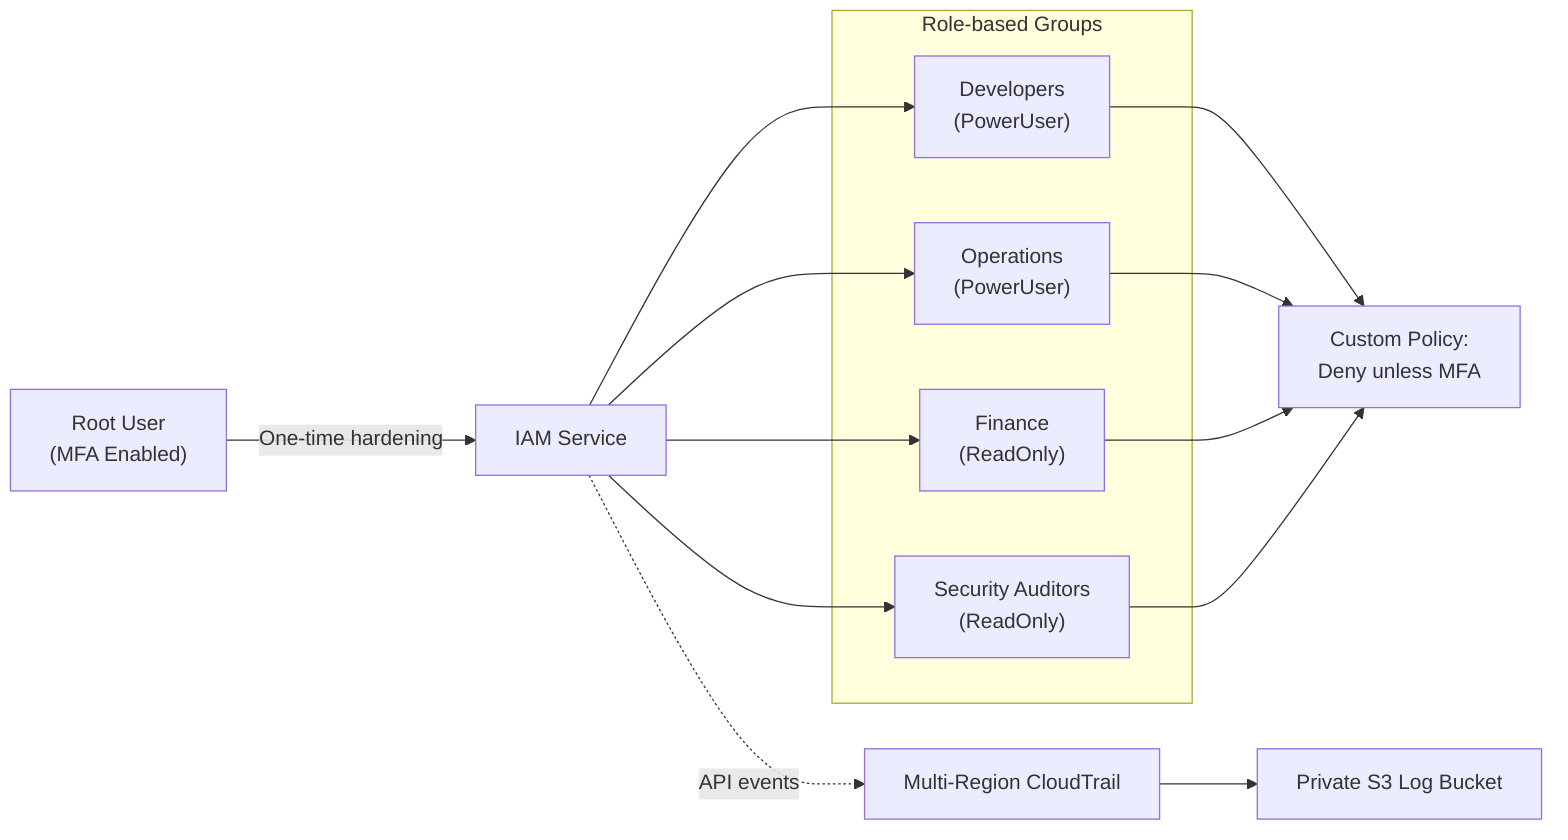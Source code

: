 flowchart LR
  %% ---------- Identity layer ----------
  Root["Root User\n(MFA Enabled)"]
  IAM["IAM Service"]
  Root -->|"One-time hardening"| IAM

  %% ---------- Role-based groups ----------
  subgraph "Role-based Groups"
    Dev["Developers\n(PowerUser)"]
    Ops["Operations\n(PowerUser)"]
    Fin["Finance\n(ReadOnly)"]
    Sec["Security Auditors\n(ReadOnly)"]
  end
  IAM --> Dev
  IAM --> Ops
  IAM --> Fin
  IAM --> Sec

  %% ---------- Policy enforcement ----------
  DenyMFA["Custom Policy:\nDeny unless MFA"]
  Dev --> DenyMFA
  Ops --> DenyMFA
  Fin --> DenyMFA
  Sec --> DenyMFA

  %% ---------- Logging layer ----------
  CloudTrail["Multi-Region CloudTrail"]
  LogBucket["Private S3 Log Bucket"]
  IAM -.->|API events| CloudTrail
  CloudTrail --> LogBucket